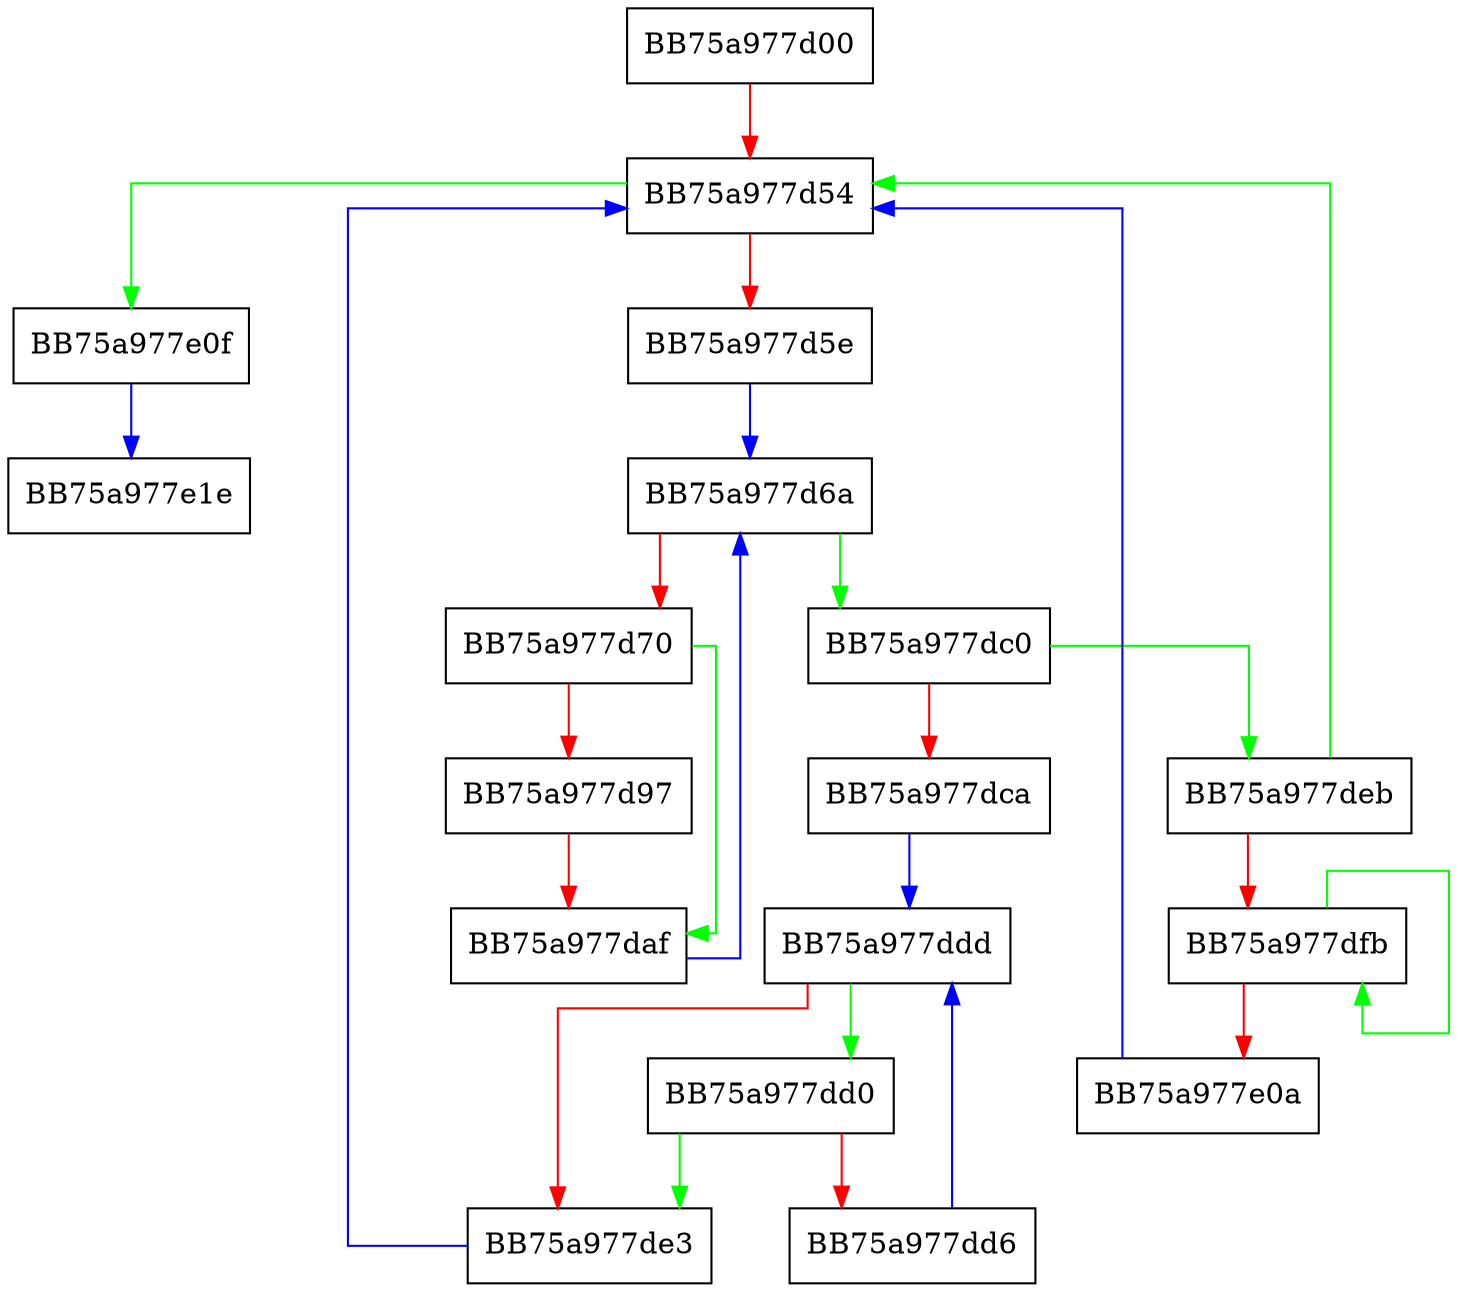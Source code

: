 digraph eval {
  node [shape="box"];
  graph [splines=ortho];
  BB75a977d00 -> BB75a977d54 [color="red"];
  BB75a977d54 -> BB75a977e0f [color="green"];
  BB75a977d54 -> BB75a977d5e [color="red"];
  BB75a977d5e -> BB75a977d6a [color="blue"];
  BB75a977d6a -> BB75a977dc0 [color="green"];
  BB75a977d6a -> BB75a977d70 [color="red"];
  BB75a977d70 -> BB75a977daf [color="green"];
  BB75a977d70 -> BB75a977d97 [color="red"];
  BB75a977d97 -> BB75a977daf [color="red"];
  BB75a977daf -> BB75a977d6a [color="blue"];
  BB75a977dc0 -> BB75a977deb [color="green"];
  BB75a977dc0 -> BB75a977dca [color="red"];
  BB75a977dca -> BB75a977ddd [color="blue"];
  BB75a977dd0 -> BB75a977de3 [color="green"];
  BB75a977dd0 -> BB75a977dd6 [color="red"];
  BB75a977dd6 -> BB75a977ddd [color="blue"];
  BB75a977ddd -> BB75a977dd0 [color="green"];
  BB75a977ddd -> BB75a977de3 [color="red"];
  BB75a977de3 -> BB75a977d54 [color="blue"];
  BB75a977deb -> BB75a977d54 [color="green"];
  BB75a977deb -> BB75a977dfb [color="red"];
  BB75a977dfb -> BB75a977dfb [color="green"];
  BB75a977dfb -> BB75a977e0a [color="red"];
  BB75a977e0a -> BB75a977d54 [color="blue"];
  BB75a977e0f -> BB75a977e1e [color="blue"];
}